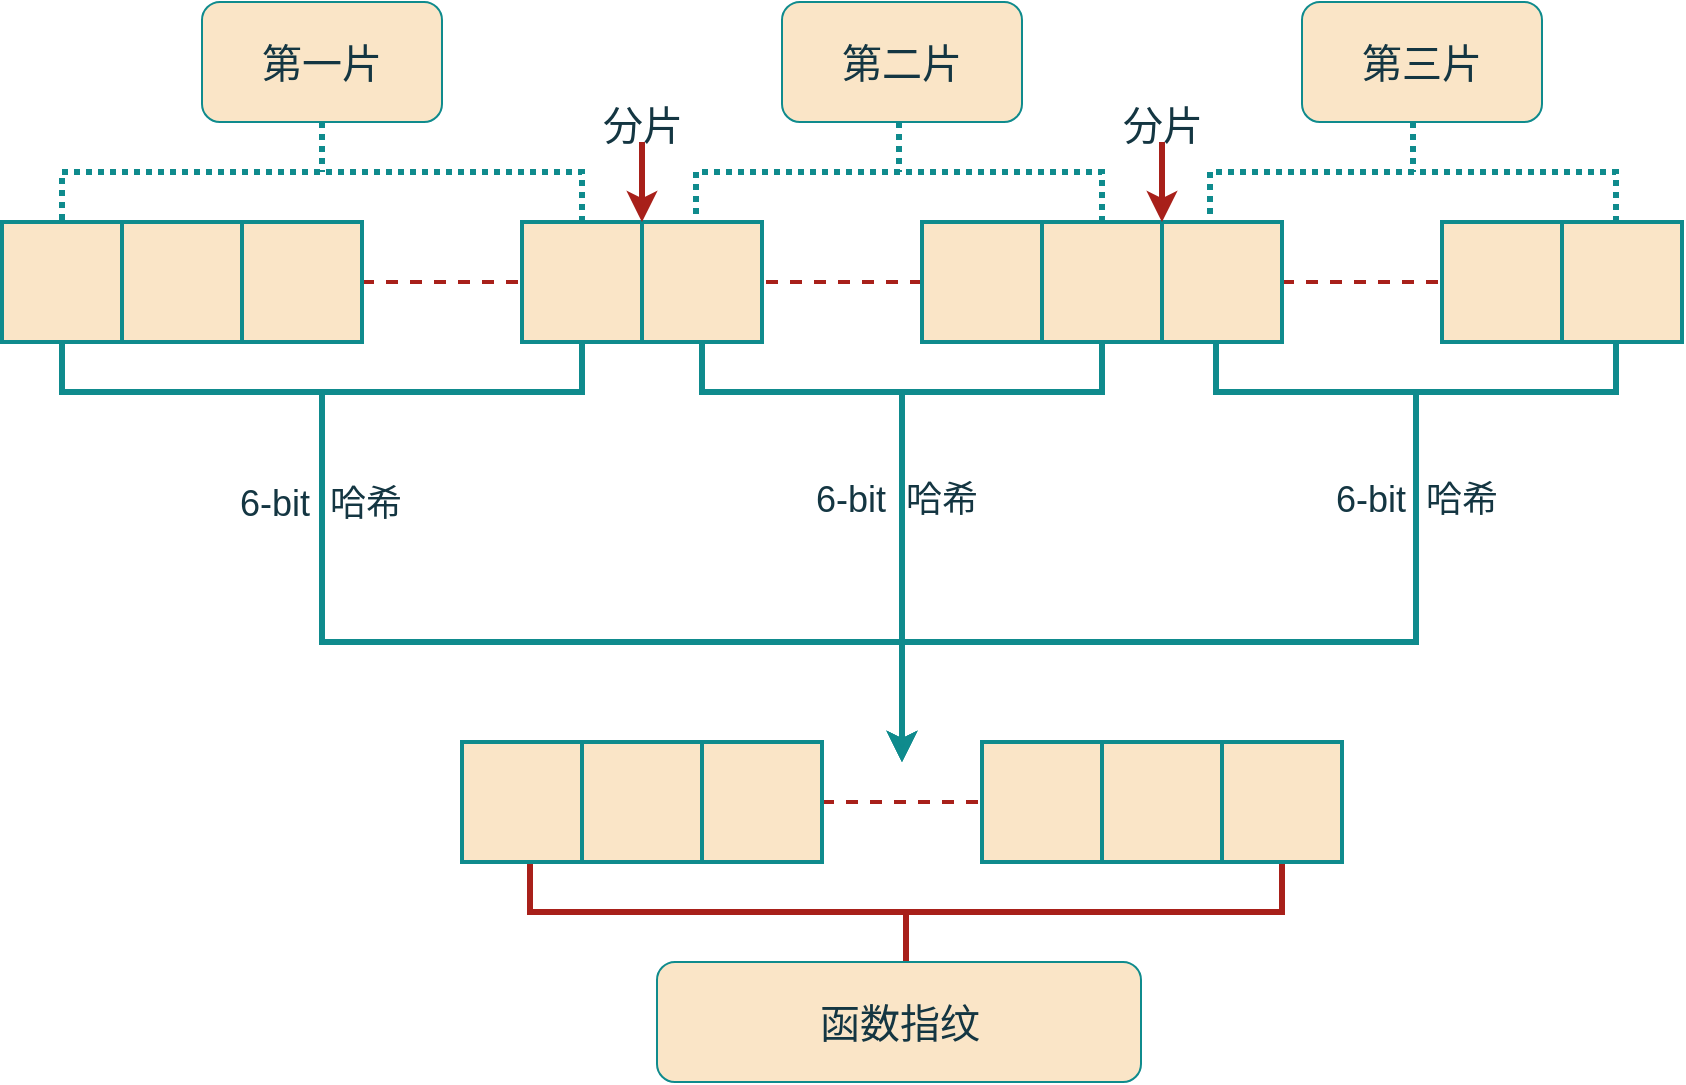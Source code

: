<mxfile version="21.0.6" type="github">
  <diagram id="C5RBs43oDa-KdzZeNtuy" name="Page-1">
    <mxGraphModel dx="910" dy="778" grid="1" gridSize="10" guides="1" tooltips="1" connect="1" arrows="1" fold="1" page="1" pageScale="1" pageWidth="827" pageHeight="1169" math="0" shadow="0">
      <root>
        <mxCell id="WIyWlLk6GJQsqaUBKTNV-0" />
        <mxCell id="WIyWlLk6GJQsqaUBKTNV-1" parent="WIyWlLk6GJQsqaUBKTNV-0" />
        <mxCell id="PZPwezS_46418auaZnlL-80" value="" style="strokeWidth=3;html=1;shape=mxgraph.flowchart.annotation_2;align=left;labelPosition=right;pointerEvents=1;direction=north;labelBackgroundColor=none;fillColor=#FAE5C7;strokeColor=#A8201A;fontColor=#143642;" vertex="1" parent="WIyWlLk6GJQsqaUBKTNV-1">
          <mxGeometry x="284" y="460" width="376" height="50" as="geometry" />
        </mxCell>
        <mxCell id="PZPwezS_46418auaZnlL-71" value="" style="strokeWidth=3;html=1;shape=mxgraph.flowchart.annotation_2;align=left;labelPosition=right;pointerEvents=1;dashed=1;fillStyle=auto;dashPattern=1 1;direction=south;labelBackgroundColor=none;fillColor=#FAE5C7;strokeColor=#0F8B8D;fontColor=#143642;" vertex="1" parent="WIyWlLk6GJQsqaUBKTNV-1">
          <mxGeometry x="367" y="90" width="203" height="50" as="geometry" />
        </mxCell>
        <mxCell id="PZPwezS_46418auaZnlL-44" value="" style="strokeWidth=3;html=1;shape=mxgraph.flowchart.annotation_2;align=left;labelPosition=right;pointerEvents=1;direction=north;labelBackgroundColor=none;fillColor=#FAE5C7;strokeColor=#0F8B8D;fontColor=#143642;" vertex="1" parent="WIyWlLk6GJQsqaUBKTNV-1">
          <mxGeometry x="627" y="200" width="200" height="50" as="geometry" />
        </mxCell>
        <mxCell id="PZPwezS_46418auaZnlL-41" value="" style="strokeWidth=3;html=1;shape=mxgraph.flowchart.annotation_2;align=left;labelPosition=right;pointerEvents=1;direction=north;labelBackgroundColor=none;fillColor=#FAE5C7;strokeColor=#0F8B8D;fontColor=#143642;" vertex="1" parent="WIyWlLk6GJQsqaUBKTNV-1">
          <mxGeometry x="370" y="200" width="200" height="50" as="geometry" />
        </mxCell>
        <mxCell id="PZPwezS_46418auaZnlL-28" value="" style="strokeWidth=3;html=1;shape=mxgraph.flowchart.annotation_2;align=left;labelPosition=right;pointerEvents=1;direction=north;labelBackgroundColor=none;fillColor=#FAE5C7;strokeColor=#0F8B8D;fontColor=#143642;" vertex="1" parent="WIyWlLk6GJQsqaUBKTNV-1">
          <mxGeometry x="50" y="200" width="260" height="50" as="geometry" />
        </mxCell>
        <mxCell id="aUGPTNDTNztrse9PuVuU-0" value="" style="rounded=0;whiteSpace=wrap;html=1;fontSize=22;strokeWidth=2;labelBackgroundColor=none;fillColor=#FAE5C7;strokeColor=#0F8B8D;fontColor=#143642;" parent="WIyWlLk6GJQsqaUBKTNV-1" vertex="1">
          <mxGeometry x="20" y="140" width="60" height="60" as="geometry" />
        </mxCell>
        <mxCell id="aUGPTNDTNztrse9PuVuU-1" value="" style="rounded=0;whiteSpace=wrap;html=1;fontSize=22;strokeWidth=2;labelBackgroundColor=none;fillColor=#FAE5C7;strokeColor=#0F8B8D;fontColor=#143642;" parent="WIyWlLk6GJQsqaUBKTNV-1" vertex="1">
          <mxGeometry x="80" y="140" width="60" height="60" as="geometry" />
        </mxCell>
        <mxCell id="PZPwezS_46418auaZnlL-27" style="edgeStyle=orthogonalEdgeStyle;rounded=0;orthogonalLoop=1;jettySize=auto;html=1;entryX=0;entryY=0.5;entryDx=0;entryDy=0;endArrow=none;endFill=0;dashed=1;strokeWidth=2;labelBackgroundColor=none;fontColor=default;strokeColor=#A8201A;" edge="1" parent="WIyWlLk6GJQsqaUBKTNV-1" source="aUGPTNDTNztrse9PuVuU-2" target="aUGPTNDTNztrse9PuVuU-3">
          <mxGeometry relative="1" as="geometry" />
        </mxCell>
        <mxCell id="aUGPTNDTNztrse9PuVuU-2" value="" style="rounded=0;whiteSpace=wrap;html=1;fontSize=22;strokeWidth=2;labelBackgroundColor=none;fillColor=#FAE5C7;strokeColor=#0F8B8D;fontColor=#143642;" parent="WIyWlLk6GJQsqaUBKTNV-1" vertex="1">
          <mxGeometry x="140" y="140" width="60" height="60" as="geometry" />
        </mxCell>
        <mxCell id="aUGPTNDTNztrse9PuVuU-3" value="" style="rounded=0;whiteSpace=wrap;html=1;fontSize=22;strokeWidth=2;labelBackgroundColor=none;fillColor=#FAE5C7;strokeColor=#0F8B8D;fontColor=#143642;" parent="WIyWlLk6GJQsqaUBKTNV-1" vertex="1">
          <mxGeometry x="280" y="140" width="60" height="60" as="geometry" />
        </mxCell>
        <mxCell id="aUGPTNDTNztrse9PuVuU-4" value="" style="rounded=0;whiteSpace=wrap;html=1;fontSize=22;strokeWidth=2;labelBackgroundColor=none;fillColor=#FAE5C7;strokeColor=#0F8B8D;fontColor=#143642;" parent="WIyWlLk6GJQsqaUBKTNV-1" vertex="1">
          <mxGeometry x="340" y="140" width="60" height="60" as="geometry" />
        </mxCell>
        <mxCell id="PZPwezS_46418auaZnlL-35" style="edgeStyle=orthogonalEdgeStyle;rounded=0;orthogonalLoop=1;jettySize=auto;html=1;entryX=1;entryY=0.5;entryDx=0;entryDy=0;dashed=1;strokeWidth=2;endArrow=none;endFill=0;labelBackgroundColor=none;fontColor=default;strokeColor=#A8201A;" edge="1" parent="WIyWlLk6GJQsqaUBKTNV-1" source="aUGPTNDTNztrse9PuVuU-7">
          <mxGeometry relative="1" as="geometry">
            <mxPoint x="400" y="170" as="targetPoint" />
          </mxGeometry>
        </mxCell>
        <mxCell id="aUGPTNDTNztrse9PuVuU-7" value="" style="rounded=0;whiteSpace=wrap;html=1;fontSize=22;strokeWidth=2;labelBackgroundColor=none;fillColor=#FAE5C7;strokeColor=#0F8B8D;fontColor=#143642;" parent="WIyWlLk6GJQsqaUBKTNV-1" vertex="1">
          <mxGeometry x="480" y="140" width="60" height="60" as="geometry" />
        </mxCell>
        <mxCell id="aUGPTNDTNztrse9PuVuU-15" value="" style="rounded=0;whiteSpace=wrap;html=1;fontSize=22;strokeWidth=2;labelBackgroundColor=none;fillColor=#FAE5C7;strokeColor=#0F8B8D;fontColor=#143642;" parent="WIyWlLk6GJQsqaUBKTNV-1" vertex="1">
          <mxGeometry x="540" y="140" width="60" height="60" as="geometry" />
        </mxCell>
        <mxCell id="PZPwezS_46418auaZnlL-38" style="edgeStyle=orthogonalEdgeStyle;rounded=0;orthogonalLoop=1;jettySize=auto;html=1;entryX=0;entryY=0.5;entryDx=0;entryDy=0;endArrow=none;endFill=0;dashed=1;strokeWidth=2;labelBackgroundColor=none;fontColor=default;strokeColor=#A8201A;" edge="1" parent="WIyWlLk6GJQsqaUBKTNV-1" source="aUGPTNDTNztrse9PuVuU-16" target="PZPwezS_46418auaZnlL-37">
          <mxGeometry relative="1" as="geometry" />
        </mxCell>
        <mxCell id="aUGPTNDTNztrse9PuVuU-16" value="" style="rounded=0;whiteSpace=wrap;html=1;fontSize=22;strokeWidth=2;labelBackgroundColor=none;fillColor=#FAE5C7;strokeColor=#0F8B8D;fontColor=#143642;" parent="WIyWlLk6GJQsqaUBKTNV-1" vertex="1">
          <mxGeometry x="600" y="140" width="60" height="60" as="geometry" />
        </mxCell>
        <mxCell id="PZPwezS_46418auaZnlL-61" style="edgeStyle=orthogonalEdgeStyle;rounded=0;orthogonalLoop=1;jettySize=auto;html=1;strokeWidth=3;labelBackgroundColor=none;fontColor=default;strokeColor=#0F8B8D;" edge="1" parent="WIyWlLk6GJQsqaUBKTNV-1" source="PZPwezS_46418auaZnlL-28">
          <mxGeometry relative="1" as="geometry">
            <mxPoint x="470" y="410" as="targetPoint" />
            <Array as="points">
              <mxPoint x="180" y="350" />
              <mxPoint x="470" y="350" />
            </Array>
          </mxGeometry>
        </mxCell>
        <mxCell id="PZPwezS_46418auaZnlL-67" value="6-bit&amp;nbsp; 哈希" style="edgeLabel;html=1;align=center;verticalAlign=middle;resizable=0;points=[];fontSize=18;fontStyle=0;labelBackgroundColor=none;fontColor=#143642;" vertex="1" connectable="0" parent="PZPwezS_46418auaZnlL-61">
          <mxGeometry x="-0.862" y="-1" relative="1" as="geometry">
            <mxPoint as="offset" />
          </mxGeometry>
        </mxCell>
        <mxCell id="PZPwezS_46418auaZnlL-29" value="" style="endArrow=classic;html=1;rounded=0;entryX=1;entryY=0;entryDx=0;entryDy=0;verticalAlign=bottom;fontSize=15;strokeWidth=3;fontColor=default;labelBackgroundColor=none;strokeColor=#A8201A;" edge="1" parent="WIyWlLk6GJQsqaUBKTNV-1" target="aUGPTNDTNztrse9PuVuU-3">
          <mxGeometry width="50" height="50" relative="1" as="geometry">
            <mxPoint x="340" y="100" as="sourcePoint" />
            <mxPoint x="340" y="30" as="targetPoint" />
          </mxGeometry>
        </mxCell>
        <mxCell id="PZPwezS_46418auaZnlL-30" value="分片" style="edgeLabel;html=1;align=center;verticalAlign=middle;resizable=0;points=[];fontSize=20;labelBackgroundColor=none;fontColor=#143642;" vertex="1" connectable="0" parent="PZPwezS_46418auaZnlL-29">
          <mxGeometry x="-0.429" y="3" relative="1" as="geometry">
            <mxPoint x="-3" y="-21" as="offset" />
          </mxGeometry>
        </mxCell>
        <mxCell id="PZPwezS_46418auaZnlL-37" value="" style="rounded=0;whiteSpace=wrap;html=1;fontSize=22;strokeWidth=2;labelBackgroundColor=none;fillColor=#FAE5C7;strokeColor=#0F8B8D;fontColor=#143642;" vertex="1" parent="WIyWlLk6GJQsqaUBKTNV-1">
          <mxGeometry x="740" y="140" width="60" height="60" as="geometry" />
        </mxCell>
        <mxCell id="PZPwezS_46418auaZnlL-39" value="" style="rounded=0;whiteSpace=wrap;html=1;fontSize=22;strokeWidth=2;labelBackgroundColor=none;fillColor=#FAE5C7;strokeColor=#0F8B8D;fontColor=#143642;" vertex="1" parent="WIyWlLk6GJQsqaUBKTNV-1">
          <mxGeometry x="800" y="140" width="60" height="60" as="geometry" />
        </mxCell>
        <mxCell id="PZPwezS_46418auaZnlL-60" style="edgeStyle=orthogonalEdgeStyle;rounded=0;orthogonalLoop=1;jettySize=auto;html=1;strokeWidth=3;labelBackgroundColor=none;fontColor=default;strokeColor=#0F8B8D;" edge="1" parent="WIyWlLk6GJQsqaUBKTNV-1" source="PZPwezS_46418auaZnlL-41">
          <mxGeometry relative="1" as="geometry">
            <mxPoint x="470" y="410" as="targetPoint" />
          </mxGeometry>
        </mxCell>
        <mxCell id="PZPwezS_46418auaZnlL-42" value="" style="endArrow=classic;html=1;rounded=0;entryX=1;entryY=0;entryDx=0;entryDy=0;verticalAlign=bottom;fontSize=15;strokeWidth=3;fontColor=default;labelBackgroundColor=none;strokeColor=#A8201A;" edge="1" parent="WIyWlLk6GJQsqaUBKTNV-1">
          <mxGeometry width="50" height="50" relative="1" as="geometry">
            <mxPoint x="600" y="100" as="sourcePoint" />
            <mxPoint x="600" y="140" as="targetPoint" />
          </mxGeometry>
        </mxCell>
        <mxCell id="PZPwezS_46418auaZnlL-43" value="分片" style="edgeLabel;html=1;align=center;verticalAlign=middle;resizable=0;points=[];fontSize=20;labelBackgroundColor=none;fontColor=#143642;" vertex="1" connectable="0" parent="PZPwezS_46418auaZnlL-42">
          <mxGeometry x="-0.429" y="3" relative="1" as="geometry">
            <mxPoint x="-3" y="-21" as="offset" />
          </mxGeometry>
        </mxCell>
        <mxCell id="PZPwezS_46418auaZnlL-62" style="edgeStyle=orthogonalEdgeStyle;rounded=0;orthogonalLoop=1;jettySize=auto;html=1;strokeWidth=3;labelBackgroundColor=none;fontColor=default;strokeColor=#0F8B8D;fillColor=#FAE5C7;" edge="1" parent="WIyWlLk6GJQsqaUBKTNV-1" source="PZPwezS_46418auaZnlL-44">
          <mxGeometry relative="1" as="geometry">
            <mxPoint x="470" y="410" as="targetPoint" />
            <Array as="points">
              <mxPoint x="727" y="350" />
              <mxPoint x="470" y="350" />
            </Array>
          </mxGeometry>
        </mxCell>
        <mxCell id="PZPwezS_46418auaZnlL-47" value="" style="rounded=0;whiteSpace=wrap;html=1;fontSize=22;strokeWidth=2;labelBackgroundColor=none;fillColor=#FAE5C7;strokeColor=#0F8B8D;fontColor=#143642;" vertex="1" parent="WIyWlLk6GJQsqaUBKTNV-1">
          <mxGeometry x="250" y="400" width="60" height="60" as="geometry" />
        </mxCell>
        <mxCell id="PZPwezS_46418auaZnlL-48" value="" style="rounded=0;whiteSpace=wrap;html=1;fontSize=22;strokeWidth=2;labelBackgroundColor=none;fillColor=#FAE5C7;strokeColor=#0F8B8D;fontColor=#143642;" vertex="1" parent="WIyWlLk6GJQsqaUBKTNV-1">
          <mxGeometry x="310" y="400" width="60" height="60" as="geometry" />
        </mxCell>
        <mxCell id="PZPwezS_46418auaZnlL-53" style="edgeStyle=orthogonalEdgeStyle;rounded=0;orthogonalLoop=1;jettySize=auto;html=1;entryX=0;entryY=0.5;entryDx=0;entryDy=0;dashed=1;endArrow=none;endFill=0;strokeWidth=2;labelBackgroundColor=none;fontColor=default;strokeColor=#A8201A;fillColor=#FAE5C7;" edge="1" parent="WIyWlLk6GJQsqaUBKTNV-1" source="PZPwezS_46418auaZnlL-49" target="PZPwezS_46418auaZnlL-50">
          <mxGeometry relative="1" as="geometry" />
        </mxCell>
        <mxCell id="PZPwezS_46418auaZnlL-49" value="" style="rounded=0;whiteSpace=wrap;html=1;fontSize=22;strokeWidth=2;labelBackgroundColor=none;fillColor=#FAE5C7;strokeColor=#0F8B8D;fontColor=#143642;" vertex="1" parent="WIyWlLk6GJQsqaUBKTNV-1">
          <mxGeometry x="370" y="400" width="60" height="60" as="geometry" />
        </mxCell>
        <mxCell id="PZPwezS_46418auaZnlL-50" value="" style="rounded=0;whiteSpace=wrap;html=1;fontSize=22;strokeWidth=2;labelBackgroundColor=none;fillColor=#FAE5C7;strokeColor=#0F8B8D;fontColor=#143642;" vertex="1" parent="WIyWlLk6GJQsqaUBKTNV-1">
          <mxGeometry x="510" y="400" width="60" height="60" as="geometry" />
        </mxCell>
        <mxCell id="PZPwezS_46418auaZnlL-51" value="" style="rounded=0;whiteSpace=wrap;html=1;fontSize=22;strokeWidth=2;labelBackgroundColor=none;fillColor=#FAE5C7;strokeColor=#0F8B8D;fontColor=#143642;" vertex="1" parent="WIyWlLk6GJQsqaUBKTNV-1">
          <mxGeometry x="570" y="400" width="60" height="60" as="geometry" />
        </mxCell>
        <mxCell id="PZPwezS_46418auaZnlL-52" value="" style="rounded=0;whiteSpace=wrap;html=1;fontSize=22;strokeWidth=2;labelBackgroundColor=none;fillColor=#FAE5C7;strokeColor=#0F8B8D;fontColor=#143642;" vertex="1" parent="WIyWlLk6GJQsqaUBKTNV-1">
          <mxGeometry x="630" y="400" width="60" height="60" as="geometry" />
        </mxCell>
        <mxCell id="PZPwezS_46418auaZnlL-64" value="" style="strokeWidth=3;html=1;shape=mxgraph.flowchart.annotation_2;align=left;labelPosition=right;pointerEvents=1;dashed=1;fillStyle=auto;dashPattern=1 1;direction=south;labelBackgroundColor=none;fillColor=#FAE5C7;strokeColor=#0F8B8D;fontColor=#143642;" vertex="1" parent="WIyWlLk6GJQsqaUBKTNV-1">
          <mxGeometry x="50" y="90" width="260" height="50" as="geometry" />
        </mxCell>
        <mxCell id="PZPwezS_46418auaZnlL-65" value="&lt;font style=&quot;font-size: 20px;&quot;&gt;第一片&lt;/font&gt;" style="rounded=1;whiteSpace=wrap;html=1;fontSize=20;labelBackgroundColor=none;fillColor=#FAE5C7;strokeColor=#0F8B8D;fontColor=#143642;" vertex="1" parent="WIyWlLk6GJQsqaUBKTNV-1">
          <mxGeometry x="120" y="30" width="120" height="60" as="geometry" />
        </mxCell>
        <mxCell id="PZPwezS_46418auaZnlL-68" value="6-bit&amp;nbsp; 哈希" style="edgeLabel;html=1;align=center;verticalAlign=middle;resizable=0;points=[];fontSize=18;fontStyle=0;labelBackgroundColor=none;fontColor=#143642;" vertex="1" connectable="0" parent="WIyWlLk6GJQsqaUBKTNV-1">
          <mxGeometry x="160" y="290.833" as="geometry">
            <mxPoint x="307" y="-12" as="offset" />
          </mxGeometry>
        </mxCell>
        <mxCell id="PZPwezS_46418auaZnlL-69" value="6-bit&amp;nbsp; 哈希" style="edgeLabel;html=1;align=center;verticalAlign=middle;resizable=0;points=[];fontSize=18;fontStyle=0;labelBackgroundColor=none;fontColor=#143642;" vertex="1" connectable="0" parent="WIyWlLk6GJQsqaUBKTNV-1">
          <mxGeometry x="420" y="290.833" as="geometry">
            <mxPoint x="307" y="-12" as="offset" />
          </mxGeometry>
        </mxCell>
        <mxCell id="PZPwezS_46418auaZnlL-72" value="&lt;font style=&quot;font-size: 20px;&quot;&gt;第二片&lt;/font&gt;" style="rounded=1;whiteSpace=wrap;html=1;fontSize=20;labelBackgroundColor=none;fillColor=#FAE5C7;strokeColor=#0F8B8D;fontColor=#143642;" vertex="1" parent="WIyWlLk6GJQsqaUBKTNV-1">
          <mxGeometry x="410" y="30" width="120" height="60" as="geometry" />
        </mxCell>
        <mxCell id="PZPwezS_46418auaZnlL-73" value="" style="strokeWidth=3;html=1;shape=mxgraph.flowchart.annotation_2;align=left;labelPosition=right;pointerEvents=1;dashed=1;fillStyle=auto;dashPattern=1 1;direction=south;labelBackgroundColor=none;fillColor=#FAE5C7;strokeColor=#0F8B8D;fontColor=#143642;" vertex="1" parent="WIyWlLk6GJQsqaUBKTNV-1">
          <mxGeometry x="624" y="90" width="203" height="50" as="geometry" />
        </mxCell>
        <mxCell id="PZPwezS_46418auaZnlL-74" value="&lt;font style=&quot;font-size: 20px;&quot;&gt;第三片&lt;/font&gt;" style="rounded=1;whiteSpace=wrap;html=1;fontSize=20;labelBackgroundColor=none;fillColor=#FAE5C7;strokeColor=#0F8B8D;fontColor=#143642;" vertex="1" parent="WIyWlLk6GJQsqaUBKTNV-1">
          <mxGeometry x="670" y="30" width="120" height="60" as="geometry" />
        </mxCell>
        <mxCell id="PZPwezS_46418auaZnlL-81" value="函数指纹" style="rounded=1;whiteSpace=wrap;html=1;fontSize=20;labelBackgroundColor=none;fillColor=#FAE5C7;strokeColor=#0F8B8D;fontColor=#143642;" vertex="1" parent="WIyWlLk6GJQsqaUBKTNV-1">
          <mxGeometry x="347.5" y="510" width="242" height="60" as="geometry" />
        </mxCell>
      </root>
    </mxGraphModel>
  </diagram>
</mxfile>
